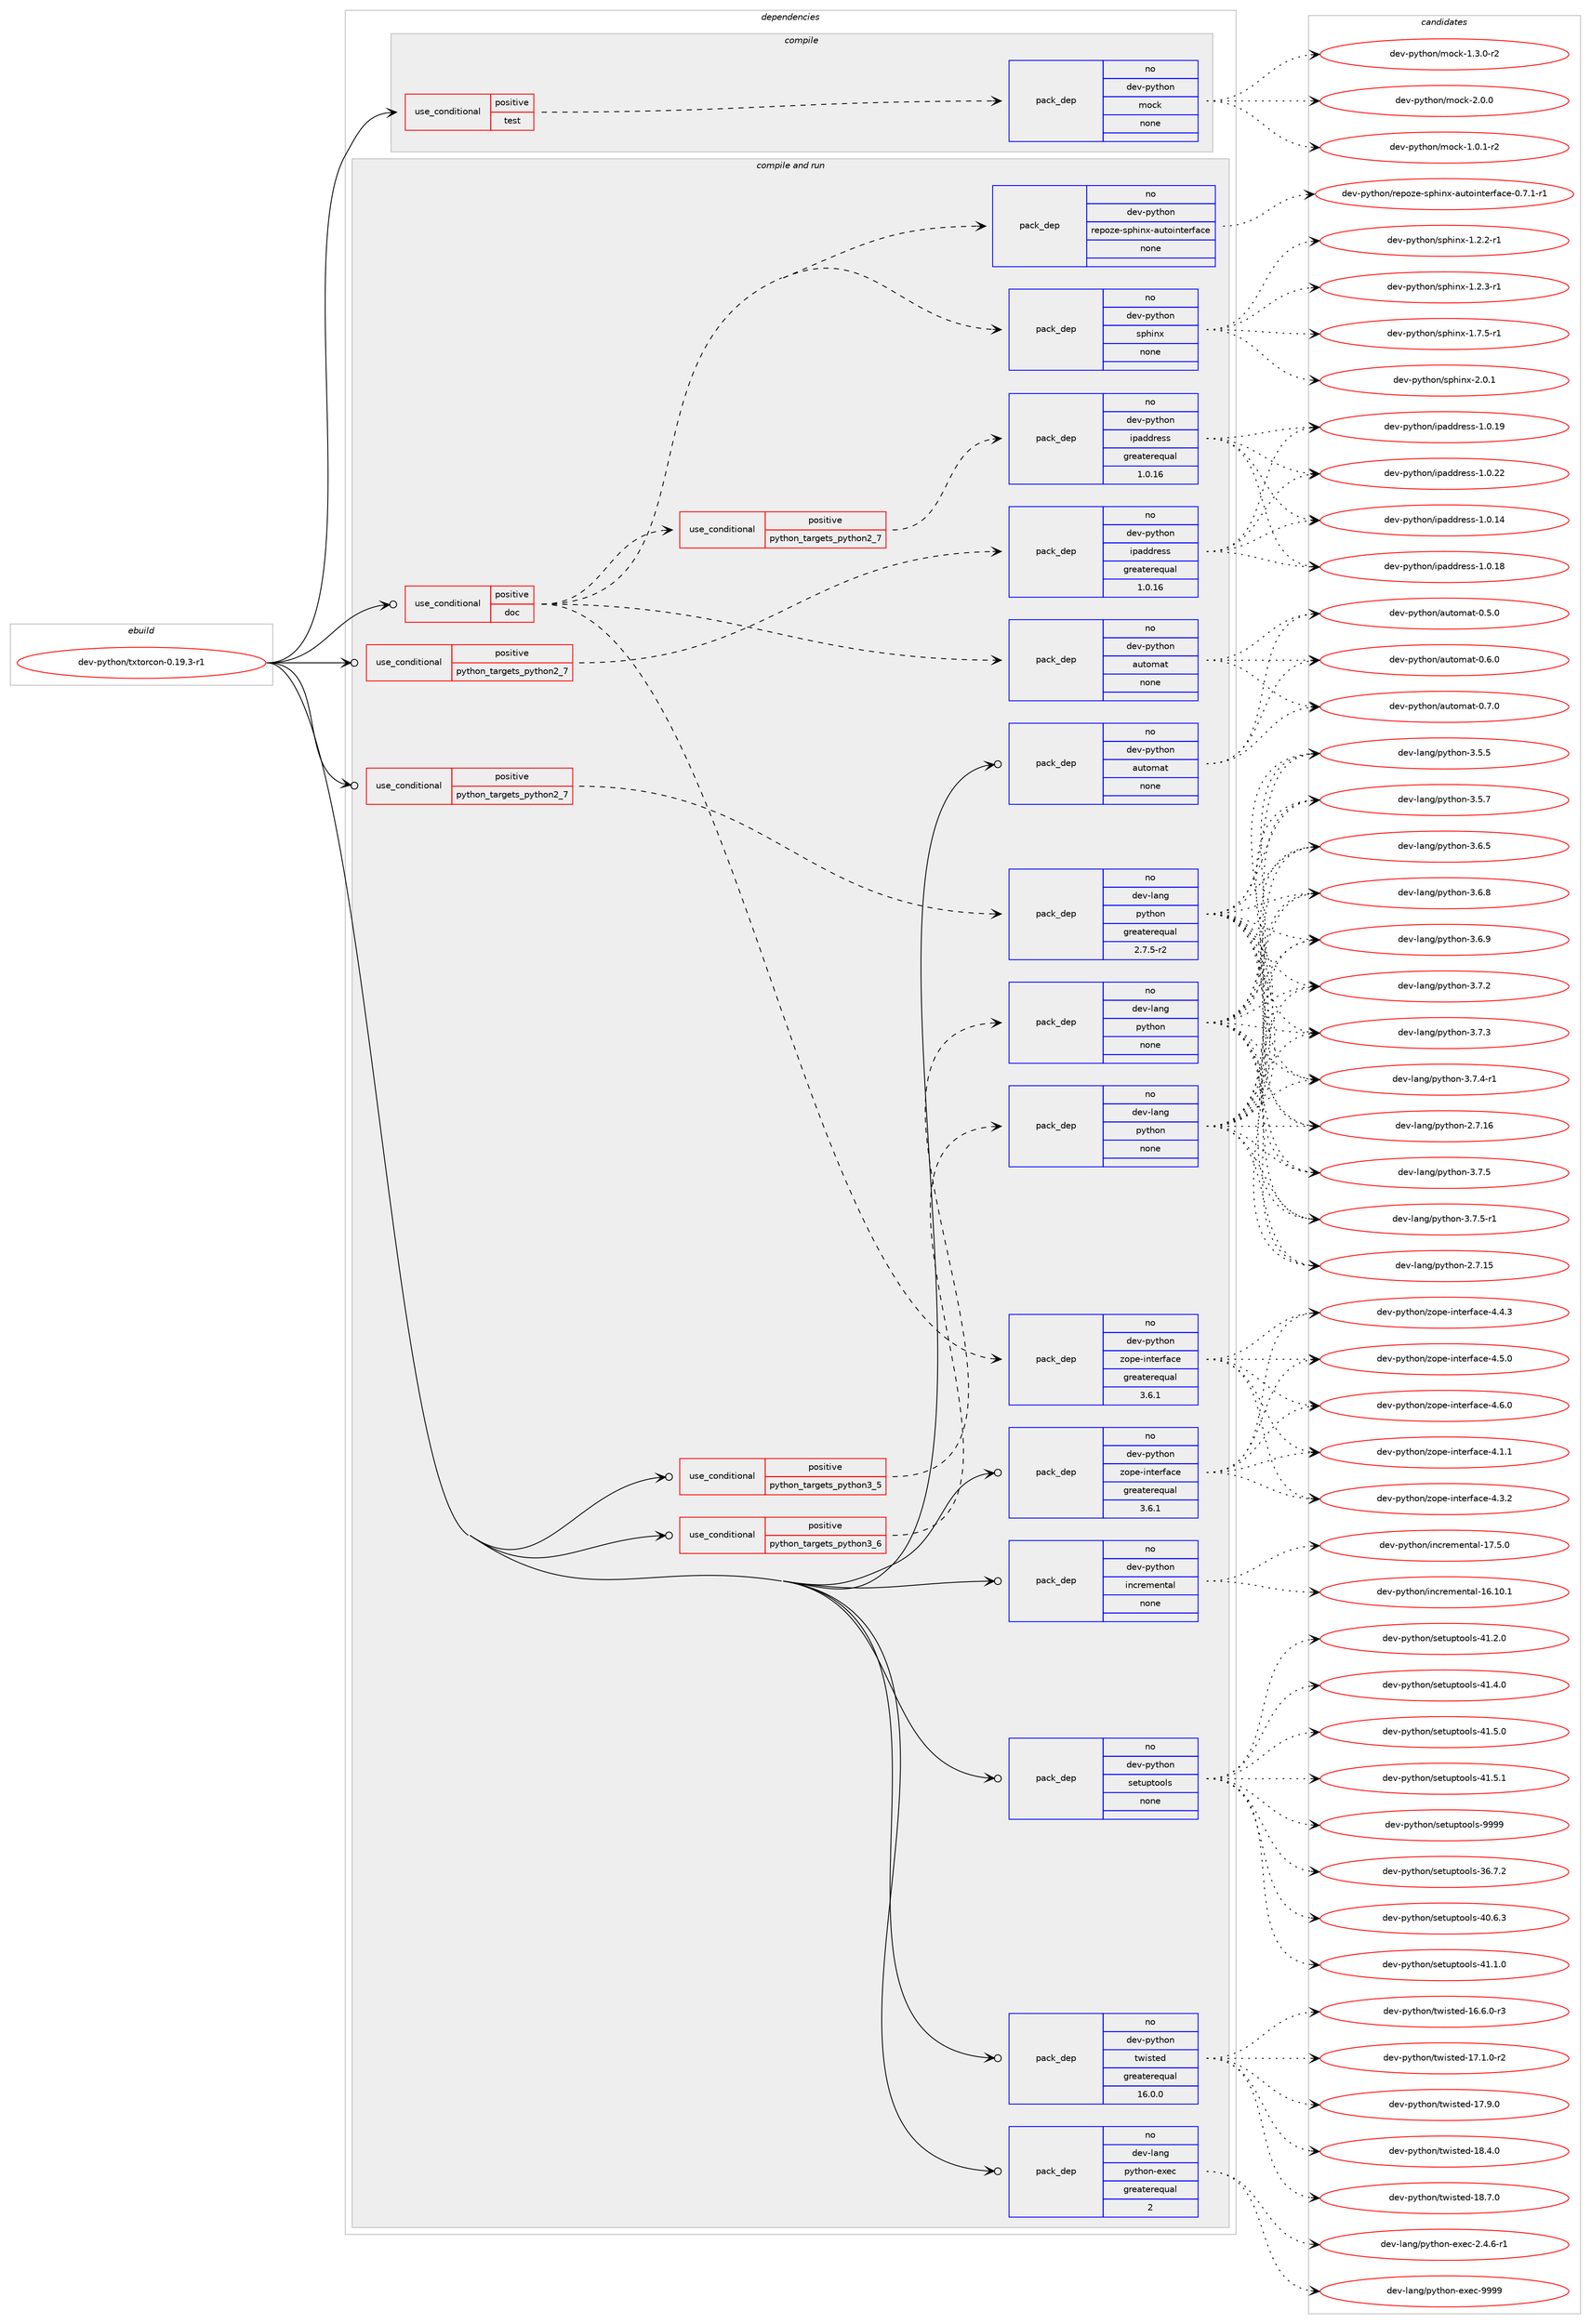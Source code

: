 digraph prolog {

# *************
# Graph options
# *************

newrank=true;
concentrate=true;
compound=true;
graph [rankdir=LR,fontname=Helvetica,fontsize=10,ranksep=1.5];#, ranksep=2.5, nodesep=0.2];
edge  [arrowhead=vee];
node  [fontname=Helvetica,fontsize=10];

# **********
# The ebuild
# **********

subgraph cluster_leftcol {
color=gray;
rank=same;
label=<<i>ebuild</i>>;
id [label="dev-python/txtorcon-0.19.3-r1", color=red, width=4, href="../dev-python/txtorcon-0.19.3-r1.svg"];
}

# ****************
# The dependencies
# ****************

subgraph cluster_midcol {
color=gray;
label=<<i>dependencies</i>>;
subgraph cluster_compile {
fillcolor="#eeeeee";
style=filled;
label=<<i>compile</i>>;
subgraph cond150850 {
dependency642088 [label=<<TABLE BORDER="0" CELLBORDER="1" CELLSPACING="0" CELLPADDING="4"><TR><TD ROWSPAN="3" CELLPADDING="10">use_conditional</TD></TR><TR><TD>positive</TD></TR><TR><TD>test</TD></TR></TABLE>>, shape=none, color=red];
subgraph pack479350 {
dependency642089 [label=<<TABLE BORDER="0" CELLBORDER="1" CELLSPACING="0" CELLPADDING="4" WIDTH="220"><TR><TD ROWSPAN="6" CELLPADDING="30">pack_dep</TD></TR><TR><TD WIDTH="110">no</TD></TR><TR><TD>dev-python</TD></TR><TR><TD>mock</TD></TR><TR><TD>none</TD></TR><TR><TD></TD></TR></TABLE>>, shape=none, color=blue];
}
dependency642088:e -> dependency642089:w [weight=20,style="dashed",arrowhead="vee"];
}
id:e -> dependency642088:w [weight=20,style="solid",arrowhead="vee"];
}
subgraph cluster_compileandrun {
fillcolor="#eeeeee";
style=filled;
label=<<i>compile and run</i>>;
subgraph cond150851 {
dependency642090 [label=<<TABLE BORDER="0" CELLBORDER="1" CELLSPACING="0" CELLPADDING="4"><TR><TD ROWSPAN="3" CELLPADDING="10">use_conditional</TD></TR><TR><TD>positive</TD></TR><TR><TD>doc</TD></TR></TABLE>>, shape=none, color=red];
subgraph pack479351 {
dependency642091 [label=<<TABLE BORDER="0" CELLBORDER="1" CELLSPACING="0" CELLPADDING="4" WIDTH="220"><TR><TD ROWSPAN="6" CELLPADDING="30">pack_dep</TD></TR><TR><TD WIDTH="110">no</TD></TR><TR><TD>dev-python</TD></TR><TR><TD>automat</TD></TR><TR><TD>none</TD></TR><TR><TD></TD></TR></TABLE>>, shape=none, color=blue];
}
dependency642090:e -> dependency642091:w [weight=20,style="dashed",arrowhead="vee"];
subgraph cond150852 {
dependency642092 [label=<<TABLE BORDER="0" CELLBORDER="1" CELLSPACING="0" CELLPADDING="4"><TR><TD ROWSPAN="3" CELLPADDING="10">use_conditional</TD></TR><TR><TD>positive</TD></TR><TR><TD>python_targets_python2_7</TD></TR></TABLE>>, shape=none, color=red];
subgraph pack479352 {
dependency642093 [label=<<TABLE BORDER="0" CELLBORDER="1" CELLSPACING="0" CELLPADDING="4" WIDTH="220"><TR><TD ROWSPAN="6" CELLPADDING="30">pack_dep</TD></TR><TR><TD WIDTH="110">no</TD></TR><TR><TD>dev-python</TD></TR><TR><TD>ipaddress</TD></TR><TR><TD>greaterequal</TD></TR><TR><TD>1.0.16</TD></TR></TABLE>>, shape=none, color=blue];
}
dependency642092:e -> dependency642093:w [weight=20,style="dashed",arrowhead="vee"];
}
dependency642090:e -> dependency642092:w [weight=20,style="dashed",arrowhead="vee"];
subgraph pack479353 {
dependency642094 [label=<<TABLE BORDER="0" CELLBORDER="1" CELLSPACING="0" CELLPADDING="4" WIDTH="220"><TR><TD ROWSPAN="6" CELLPADDING="30">pack_dep</TD></TR><TR><TD WIDTH="110">no</TD></TR><TR><TD>dev-python</TD></TR><TR><TD>sphinx</TD></TR><TR><TD>none</TD></TR><TR><TD></TD></TR></TABLE>>, shape=none, color=blue];
}
dependency642090:e -> dependency642094:w [weight=20,style="dashed",arrowhead="vee"];
subgraph pack479354 {
dependency642095 [label=<<TABLE BORDER="0" CELLBORDER="1" CELLSPACING="0" CELLPADDING="4" WIDTH="220"><TR><TD ROWSPAN="6" CELLPADDING="30">pack_dep</TD></TR><TR><TD WIDTH="110">no</TD></TR><TR><TD>dev-python</TD></TR><TR><TD>repoze-sphinx-autointerface</TD></TR><TR><TD>none</TD></TR><TR><TD></TD></TR></TABLE>>, shape=none, color=blue];
}
dependency642090:e -> dependency642095:w [weight=20,style="dashed",arrowhead="vee"];
subgraph pack479355 {
dependency642096 [label=<<TABLE BORDER="0" CELLBORDER="1" CELLSPACING="0" CELLPADDING="4" WIDTH="220"><TR><TD ROWSPAN="6" CELLPADDING="30">pack_dep</TD></TR><TR><TD WIDTH="110">no</TD></TR><TR><TD>dev-python</TD></TR><TR><TD>zope-interface</TD></TR><TR><TD>greaterequal</TD></TR><TR><TD>3.6.1</TD></TR></TABLE>>, shape=none, color=blue];
}
dependency642090:e -> dependency642096:w [weight=20,style="dashed",arrowhead="vee"];
}
id:e -> dependency642090:w [weight=20,style="solid",arrowhead="odotvee"];
subgraph cond150853 {
dependency642097 [label=<<TABLE BORDER="0" CELLBORDER="1" CELLSPACING="0" CELLPADDING="4"><TR><TD ROWSPAN="3" CELLPADDING="10">use_conditional</TD></TR><TR><TD>positive</TD></TR><TR><TD>python_targets_python2_7</TD></TR></TABLE>>, shape=none, color=red];
subgraph pack479356 {
dependency642098 [label=<<TABLE BORDER="0" CELLBORDER="1" CELLSPACING="0" CELLPADDING="4" WIDTH="220"><TR><TD ROWSPAN="6" CELLPADDING="30">pack_dep</TD></TR><TR><TD WIDTH="110">no</TD></TR><TR><TD>dev-lang</TD></TR><TR><TD>python</TD></TR><TR><TD>greaterequal</TD></TR><TR><TD>2.7.5-r2</TD></TR></TABLE>>, shape=none, color=blue];
}
dependency642097:e -> dependency642098:w [weight=20,style="dashed",arrowhead="vee"];
}
id:e -> dependency642097:w [weight=20,style="solid",arrowhead="odotvee"];
subgraph cond150854 {
dependency642099 [label=<<TABLE BORDER="0" CELLBORDER="1" CELLSPACING="0" CELLPADDING="4"><TR><TD ROWSPAN="3" CELLPADDING="10">use_conditional</TD></TR><TR><TD>positive</TD></TR><TR><TD>python_targets_python2_7</TD></TR></TABLE>>, shape=none, color=red];
subgraph pack479357 {
dependency642100 [label=<<TABLE BORDER="0" CELLBORDER="1" CELLSPACING="0" CELLPADDING="4" WIDTH="220"><TR><TD ROWSPAN="6" CELLPADDING="30">pack_dep</TD></TR><TR><TD WIDTH="110">no</TD></TR><TR><TD>dev-python</TD></TR><TR><TD>ipaddress</TD></TR><TR><TD>greaterequal</TD></TR><TR><TD>1.0.16</TD></TR></TABLE>>, shape=none, color=blue];
}
dependency642099:e -> dependency642100:w [weight=20,style="dashed",arrowhead="vee"];
}
id:e -> dependency642099:w [weight=20,style="solid",arrowhead="odotvee"];
subgraph cond150855 {
dependency642101 [label=<<TABLE BORDER="0" CELLBORDER="1" CELLSPACING="0" CELLPADDING="4"><TR><TD ROWSPAN="3" CELLPADDING="10">use_conditional</TD></TR><TR><TD>positive</TD></TR><TR><TD>python_targets_python3_5</TD></TR></TABLE>>, shape=none, color=red];
subgraph pack479358 {
dependency642102 [label=<<TABLE BORDER="0" CELLBORDER="1" CELLSPACING="0" CELLPADDING="4" WIDTH="220"><TR><TD ROWSPAN="6" CELLPADDING="30">pack_dep</TD></TR><TR><TD WIDTH="110">no</TD></TR><TR><TD>dev-lang</TD></TR><TR><TD>python</TD></TR><TR><TD>none</TD></TR><TR><TD></TD></TR></TABLE>>, shape=none, color=blue];
}
dependency642101:e -> dependency642102:w [weight=20,style="dashed",arrowhead="vee"];
}
id:e -> dependency642101:w [weight=20,style="solid",arrowhead="odotvee"];
subgraph cond150856 {
dependency642103 [label=<<TABLE BORDER="0" CELLBORDER="1" CELLSPACING="0" CELLPADDING="4"><TR><TD ROWSPAN="3" CELLPADDING="10">use_conditional</TD></TR><TR><TD>positive</TD></TR><TR><TD>python_targets_python3_6</TD></TR></TABLE>>, shape=none, color=red];
subgraph pack479359 {
dependency642104 [label=<<TABLE BORDER="0" CELLBORDER="1" CELLSPACING="0" CELLPADDING="4" WIDTH="220"><TR><TD ROWSPAN="6" CELLPADDING="30">pack_dep</TD></TR><TR><TD WIDTH="110">no</TD></TR><TR><TD>dev-lang</TD></TR><TR><TD>python</TD></TR><TR><TD>none</TD></TR><TR><TD></TD></TR></TABLE>>, shape=none, color=blue];
}
dependency642103:e -> dependency642104:w [weight=20,style="dashed",arrowhead="vee"];
}
id:e -> dependency642103:w [weight=20,style="solid",arrowhead="odotvee"];
subgraph pack479360 {
dependency642105 [label=<<TABLE BORDER="0" CELLBORDER="1" CELLSPACING="0" CELLPADDING="4" WIDTH="220"><TR><TD ROWSPAN="6" CELLPADDING="30">pack_dep</TD></TR><TR><TD WIDTH="110">no</TD></TR><TR><TD>dev-lang</TD></TR><TR><TD>python-exec</TD></TR><TR><TD>greaterequal</TD></TR><TR><TD>2</TD></TR></TABLE>>, shape=none, color=blue];
}
id:e -> dependency642105:w [weight=20,style="solid",arrowhead="odotvee"];
subgraph pack479361 {
dependency642106 [label=<<TABLE BORDER="0" CELLBORDER="1" CELLSPACING="0" CELLPADDING="4" WIDTH="220"><TR><TD ROWSPAN="6" CELLPADDING="30">pack_dep</TD></TR><TR><TD WIDTH="110">no</TD></TR><TR><TD>dev-python</TD></TR><TR><TD>automat</TD></TR><TR><TD>none</TD></TR><TR><TD></TD></TR></TABLE>>, shape=none, color=blue];
}
id:e -> dependency642106:w [weight=20,style="solid",arrowhead="odotvee"];
subgraph pack479362 {
dependency642107 [label=<<TABLE BORDER="0" CELLBORDER="1" CELLSPACING="0" CELLPADDING="4" WIDTH="220"><TR><TD ROWSPAN="6" CELLPADDING="30">pack_dep</TD></TR><TR><TD WIDTH="110">no</TD></TR><TR><TD>dev-python</TD></TR><TR><TD>incremental</TD></TR><TR><TD>none</TD></TR><TR><TD></TD></TR></TABLE>>, shape=none, color=blue];
}
id:e -> dependency642107:w [weight=20,style="solid",arrowhead="odotvee"];
subgraph pack479363 {
dependency642108 [label=<<TABLE BORDER="0" CELLBORDER="1" CELLSPACING="0" CELLPADDING="4" WIDTH="220"><TR><TD ROWSPAN="6" CELLPADDING="30">pack_dep</TD></TR><TR><TD WIDTH="110">no</TD></TR><TR><TD>dev-python</TD></TR><TR><TD>setuptools</TD></TR><TR><TD>none</TD></TR><TR><TD></TD></TR></TABLE>>, shape=none, color=blue];
}
id:e -> dependency642108:w [weight=20,style="solid",arrowhead="odotvee"];
subgraph pack479364 {
dependency642109 [label=<<TABLE BORDER="0" CELLBORDER="1" CELLSPACING="0" CELLPADDING="4" WIDTH="220"><TR><TD ROWSPAN="6" CELLPADDING="30">pack_dep</TD></TR><TR><TD WIDTH="110">no</TD></TR><TR><TD>dev-python</TD></TR><TR><TD>twisted</TD></TR><TR><TD>greaterequal</TD></TR><TR><TD>16.0.0</TD></TR></TABLE>>, shape=none, color=blue];
}
id:e -> dependency642109:w [weight=20,style="solid",arrowhead="odotvee"];
subgraph pack479365 {
dependency642110 [label=<<TABLE BORDER="0" CELLBORDER="1" CELLSPACING="0" CELLPADDING="4" WIDTH="220"><TR><TD ROWSPAN="6" CELLPADDING="30">pack_dep</TD></TR><TR><TD WIDTH="110">no</TD></TR><TR><TD>dev-python</TD></TR><TR><TD>zope-interface</TD></TR><TR><TD>greaterequal</TD></TR><TR><TD>3.6.1</TD></TR></TABLE>>, shape=none, color=blue];
}
id:e -> dependency642110:w [weight=20,style="solid",arrowhead="odotvee"];
}
subgraph cluster_run {
fillcolor="#eeeeee";
style=filled;
label=<<i>run</i>>;
}
}

# **************
# The candidates
# **************

subgraph cluster_choices {
rank=same;
color=gray;
label=<<i>candidates</i>>;

subgraph choice479350 {
color=black;
nodesep=1;
choice1001011184511212111610411111047109111991074549464846494511450 [label="dev-python/mock-1.0.1-r2", color=red, width=4,href="../dev-python/mock-1.0.1-r2.svg"];
choice1001011184511212111610411111047109111991074549465146484511450 [label="dev-python/mock-1.3.0-r2", color=red, width=4,href="../dev-python/mock-1.3.0-r2.svg"];
choice100101118451121211161041111104710911199107455046484648 [label="dev-python/mock-2.0.0", color=red, width=4,href="../dev-python/mock-2.0.0.svg"];
dependency642089:e -> choice1001011184511212111610411111047109111991074549464846494511450:w [style=dotted,weight="100"];
dependency642089:e -> choice1001011184511212111610411111047109111991074549465146484511450:w [style=dotted,weight="100"];
dependency642089:e -> choice100101118451121211161041111104710911199107455046484648:w [style=dotted,weight="100"];
}
subgraph choice479351 {
color=black;
nodesep=1;
choice10010111845112121116104111110479711711611110997116454846534648 [label="dev-python/automat-0.5.0", color=red, width=4,href="../dev-python/automat-0.5.0.svg"];
choice10010111845112121116104111110479711711611110997116454846544648 [label="dev-python/automat-0.6.0", color=red, width=4,href="../dev-python/automat-0.6.0.svg"];
choice10010111845112121116104111110479711711611110997116454846554648 [label="dev-python/automat-0.7.0", color=red, width=4,href="../dev-python/automat-0.7.0.svg"];
dependency642091:e -> choice10010111845112121116104111110479711711611110997116454846534648:w [style=dotted,weight="100"];
dependency642091:e -> choice10010111845112121116104111110479711711611110997116454846544648:w [style=dotted,weight="100"];
dependency642091:e -> choice10010111845112121116104111110479711711611110997116454846554648:w [style=dotted,weight="100"];
}
subgraph choice479352 {
color=black;
nodesep=1;
choice10010111845112121116104111110471051129710010011410111511545494648464952 [label="dev-python/ipaddress-1.0.14", color=red, width=4,href="../dev-python/ipaddress-1.0.14.svg"];
choice10010111845112121116104111110471051129710010011410111511545494648464956 [label="dev-python/ipaddress-1.0.18", color=red, width=4,href="../dev-python/ipaddress-1.0.18.svg"];
choice10010111845112121116104111110471051129710010011410111511545494648464957 [label="dev-python/ipaddress-1.0.19", color=red, width=4,href="../dev-python/ipaddress-1.0.19.svg"];
choice10010111845112121116104111110471051129710010011410111511545494648465050 [label="dev-python/ipaddress-1.0.22", color=red, width=4,href="../dev-python/ipaddress-1.0.22.svg"];
dependency642093:e -> choice10010111845112121116104111110471051129710010011410111511545494648464952:w [style=dotted,weight="100"];
dependency642093:e -> choice10010111845112121116104111110471051129710010011410111511545494648464956:w [style=dotted,weight="100"];
dependency642093:e -> choice10010111845112121116104111110471051129710010011410111511545494648464957:w [style=dotted,weight="100"];
dependency642093:e -> choice10010111845112121116104111110471051129710010011410111511545494648465050:w [style=dotted,weight="100"];
}
subgraph choice479353 {
color=black;
nodesep=1;
choice10010111845112121116104111110471151121041051101204549465046504511449 [label="dev-python/sphinx-1.2.2-r1", color=red, width=4,href="../dev-python/sphinx-1.2.2-r1.svg"];
choice10010111845112121116104111110471151121041051101204549465046514511449 [label="dev-python/sphinx-1.2.3-r1", color=red, width=4,href="../dev-python/sphinx-1.2.3-r1.svg"];
choice10010111845112121116104111110471151121041051101204549465546534511449 [label="dev-python/sphinx-1.7.5-r1", color=red, width=4,href="../dev-python/sphinx-1.7.5-r1.svg"];
choice1001011184511212111610411111047115112104105110120455046484649 [label="dev-python/sphinx-2.0.1", color=red, width=4,href="../dev-python/sphinx-2.0.1.svg"];
dependency642094:e -> choice10010111845112121116104111110471151121041051101204549465046504511449:w [style=dotted,weight="100"];
dependency642094:e -> choice10010111845112121116104111110471151121041051101204549465046514511449:w [style=dotted,weight="100"];
dependency642094:e -> choice10010111845112121116104111110471151121041051101204549465546534511449:w [style=dotted,weight="100"];
dependency642094:e -> choice1001011184511212111610411111047115112104105110120455046484649:w [style=dotted,weight="100"];
}
subgraph choice479354 {
color=black;
nodesep=1;
choice100101118451121211161041111104711410111211112210145115112104105110120459711711611110511011610111410297991014548465546494511449 [label="dev-python/repoze-sphinx-autointerface-0.7.1-r1", color=red, width=4,href="../dev-python/repoze-sphinx-autointerface-0.7.1-r1.svg"];
dependency642095:e -> choice100101118451121211161041111104711410111211112210145115112104105110120459711711611110511011610111410297991014548465546494511449:w [style=dotted,weight="100"];
}
subgraph choice479355 {
color=black;
nodesep=1;
choice1001011184511212111610411111047122111112101451051101161011141029799101455246494649 [label="dev-python/zope-interface-4.1.1", color=red, width=4,href="../dev-python/zope-interface-4.1.1.svg"];
choice1001011184511212111610411111047122111112101451051101161011141029799101455246514650 [label="dev-python/zope-interface-4.3.2", color=red, width=4,href="../dev-python/zope-interface-4.3.2.svg"];
choice1001011184511212111610411111047122111112101451051101161011141029799101455246524651 [label="dev-python/zope-interface-4.4.3", color=red, width=4,href="../dev-python/zope-interface-4.4.3.svg"];
choice1001011184511212111610411111047122111112101451051101161011141029799101455246534648 [label="dev-python/zope-interface-4.5.0", color=red, width=4,href="../dev-python/zope-interface-4.5.0.svg"];
choice1001011184511212111610411111047122111112101451051101161011141029799101455246544648 [label="dev-python/zope-interface-4.6.0", color=red, width=4,href="../dev-python/zope-interface-4.6.0.svg"];
dependency642096:e -> choice1001011184511212111610411111047122111112101451051101161011141029799101455246494649:w [style=dotted,weight="100"];
dependency642096:e -> choice1001011184511212111610411111047122111112101451051101161011141029799101455246514650:w [style=dotted,weight="100"];
dependency642096:e -> choice1001011184511212111610411111047122111112101451051101161011141029799101455246524651:w [style=dotted,weight="100"];
dependency642096:e -> choice1001011184511212111610411111047122111112101451051101161011141029799101455246534648:w [style=dotted,weight="100"];
dependency642096:e -> choice1001011184511212111610411111047122111112101451051101161011141029799101455246544648:w [style=dotted,weight="100"];
}
subgraph choice479356 {
color=black;
nodesep=1;
choice10010111845108971101034711212111610411111045504655464953 [label="dev-lang/python-2.7.15", color=red, width=4,href="../dev-lang/python-2.7.15.svg"];
choice10010111845108971101034711212111610411111045504655464954 [label="dev-lang/python-2.7.16", color=red, width=4,href="../dev-lang/python-2.7.16.svg"];
choice100101118451089711010347112121116104111110455146534653 [label="dev-lang/python-3.5.5", color=red, width=4,href="../dev-lang/python-3.5.5.svg"];
choice100101118451089711010347112121116104111110455146534655 [label="dev-lang/python-3.5.7", color=red, width=4,href="../dev-lang/python-3.5.7.svg"];
choice100101118451089711010347112121116104111110455146544653 [label="dev-lang/python-3.6.5", color=red, width=4,href="../dev-lang/python-3.6.5.svg"];
choice100101118451089711010347112121116104111110455146544656 [label="dev-lang/python-3.6.8", color=red, width=4,href="../dev-lang/python-3.6.8.svg"];
choice100101118451089711010347112121116104111110455146544657 [label="dev-lang/python-3.6.9", color=red, width=4,href="../dev-lang/python-3.6.9.svg"];
choice100101118451089711010347112121116104111110455146554650 [label="dev-lang/python-3.7.2", color=red, width=4,href="../dev-lang/python-3.7.2.svg"];
choice100101118451089711010347112121116104111110455146554651 [label="dev-lang/python-3.7.3", color=red, width=4,href="../dev-lang/python-3.7.3.svg"];
choice1001011184510897110103471121211161041111104551465546524511449 [label="dev-lang/python-3.7.4-r1", color=red, width=4,href="../dev-lang/python-3.7.4-r1.svg"];
choice100101118451089711010347112121116104111110455146554653 [label="dev-lang/python-3.7.5", color=red, width=4,href="../dev-lang/python-3.7.5.svg"];
choice1001011184510897110103471121211161041111104551465546534511449 [label="dev-lang/python-3.7.5-r1", color=red, width=4,href="../dev-lang/python-3.7.5-r1.svg"];
dependency642098:e -> choice10010111845108971101034711212111610411111045504655464953:w [style=dotted,weight="100"];
dependency642098:e -> choice10010111845108971101034711212111610411111045504655464954:w [style=dotted,weight="100"];
dependency642098:e -> choice100101118451089711010347112121116104111110455146534653:w [style=dotted,weight="100"];
dependency642098:e -> choice100101118451089711010347112121116104111110455146534655:w [style=dotted,weight="100"];
dependency642098:e -> choice100101118451089711010347112121116104111110455146544653:w [style=dotted,weight="100"];
dependency642098:e -> choice100101118451089711010347112121116104111110455146544656:w [style=dotted,weight="100"];
dependency642098:e -> choice100101118451089711010347112121116104111110455146544657:w [style=dotted,weight="100"];
dependency642098:e -> choice100101118451089711010347112121116104111110455146554650:w [style=dotted,weight="100"];
dependency642098:e -> choice100101118451089711010347112121116104111110455146554651:w [style=dotted,weight="100"];
dependency642098:e -> choice1001011184510897110103471121211161041111104551465546524511449:w [style=dotted,weight="100"];
dependency642098:e -> choice100101118451089711010347112121116104111110455146554653:w [style=dotted,weight="100"];
dependency642098:e -> choice1001011184510897110103471121211161041111104551465546534511449:w [style=dotted,weight="100"];
}
subgraph choice479357 {
color=black;
nodesep=1;
choice10010111845112121116104111110471051129710010011410111511545494648464952 [label="dev-python/ipaddress-1.0.14", color=red, width=4,href="../dev-python/ipaddress-1.0.14.svg"];
choice10010111845112121116104111110471051129710010011410111511545494648464956 [label="dev-python/ipaddress-1.0.18", color=red, width=4,href="../dev-python/ipaddress-1.0.18.svg"];
choice10010111845112121116104111110471051129710010011410111511545494648464957 [label="dev-python/ipaddress-1.0.19", color=red, width=4,href="../dev-python/ipaddress-1.0.19.svg"];
choice10010111845112121116104111110471051129710010011410111511545494648465050 [label="dev-python/ipaddress-1.0.22", color=red, width=4,href="../dev-python/ipaddress-1.0.22.svg"];
dependency642100:e -> choice10010111845112121116104111110471051129710010011410111511545494648464952:w [style=dotted,weight="100"];
dependency642100:e -> choice10010111845112121116104111110471051129710010011410111511545494648464956:w [style=dotted,weight="100"];
dependency642100:e -> choice10010111845112121116104111110471051129710010011410111511545494648464957:w [style=dotted,weight="100"];
dependency642100:e -> choice10010111845112121116104111110471051129710010011410111511545494648465050:w [style=dotted,weight="100"];
}
subgraph choice479358 {
color=black;
nodesep=1;
choice10010111845108971101034711212111610411111045504655464953 [label="dev-lang/python-2.7.15", color=red, width=4,href="../dev-lang/python-2.7.15.svg"];
choice10010111845108971101034711212111610411111045504655464954 [label="dev-lang/python-2.7.16", color=red, width=4,href="../dev-lang/python-2.7.16.svg"];
choice100101118451089711010347112121116104111110455146534653 [label="dev-lang/python-3.5.5", color=red, width=4,href="../dev-lang/python-3.5.5.svg"];
choice100101118451089711010347112121116104111110455146534655 [label="dev-lang/python-3.5.7", color=red, width=4,href="../dev-lang/python-3.5.7.svg"];
choice100101118451089711010347112121116104111110455146544653 [label="dev-lang/python-3.6.5", color=red, width=4,href="../dev-lang/python-3.6.5.svg"];
choice100101118451089711010347112121116104111110455146544656 [label="dev-lang/python-3.6.8", color=red, width=4,href="../dev-lang/python-3.6.8.svg"];
choice100101118451089711010347112121116104111110455146544657 [label="dev-lang/python-3.6.9", color=red, width=4,href="../dev-lang/python-3.6.9.svg"];
choice100101118451089711010347112121116104111110455146554650 [label="dev-lang/python-3.7.2", color=red, width=4,href="../dev-lang/python-3.7.2.svg"];
choice100101118451089711010347112121116104111110455146554651 [label="dev-lang/python-3.7.3", color=red, width=4,href="../dev-lang/python-3.7.3.svg"];
choice1001011184510897110103471121211161041111104551465546524511449 [label="dev-lang/python-3.7.4-r1", color=red, width=4,href="../dev-lang/python-3.7.4-r1.svg"];
choice100101118451089711010347112121116104111110455146554653 [label="dev-lang/python-3.7.5", color=red, width=4,href="../dev-lang/python-3.7.5.svg"];
choice1001011184510897110103471121211161041111104551465546534511449 [label="dev-lang/python-3.7.5-r1", color=red, width=4,href="../dev-lang/python-3.7.5-r1.svg"];
dependency642102:e -> choice10010111845108971101034711212111610411111045504655464953:w [style=dotted,weight="100"];
dependency642102:e -> choice10010111845108971101034711212111610411111045504655464954:w [style=dotted,weight="100"];
dependency642102:e -> choice100101118451089711010347112121116104111110455146534653:w [style=dotted,weight="100"];
dependency642102:e -> choice100101118451089711010347112121116104111110455146534655:w [style=dotted,weight="100"];
dependency642102:e -> choice100101118451089711010347112121116104111110455146544653:w [style=dotted,weight="100"];
dependency642102:e -> choice100101118451089711010347112121116104111110455146544656:w [style=dotted,weight="100"];
dependency642102:e -> choice100101118451089711010347112121116104111110455146544657:w [style=dotted,weight="100"];
dependency642102:e -> choice100101118451089711010347112121116104111110455146554650:w [style=dotted,weight="100"];
dependency642102:e -> choice100101118451089711010347112121116104111110455146554651:w [style=dotted,weight="100"];
dependency642102:e -> choice1001011184510897110103471121211161041111104551465546524511449:w [style=dotted,weight="100"];
dependency642102:e -> choice100101118451089711010347112121116104111110455146554653:w [style=dotted,weight="100"];
dependency642102:e -> choice1001011184510897110103471121211161041111104551465546534511449:w [style=dotted,weight="100"];
}
subgraph choice479359 {
color=black;
nodesep=1;
choice10010111845108971101034711212111610411111045504655464953 [label="dev-lang/python-2.7.15", color=red, width=4,href="../dev-lang/python-2.7.15.svg"];
choice10010111845108971101034711212111610411111045504655464954 [label="dev-lang/python-2.7.16", color=red, width=4,href="../dev-lang/python-2.7.16.svg"];
choice100101118451089711010347112121116104111110455146534653 [label="dev-lang/python-3.5.5", color=red, width=4,href="../dev-lang/python-3.5.5.svg"];
choice100101118451089711010347112121116104111110455146534655 [label="dev-lang/python-3.5.7", color=red, width=4,href="../dev-lang/python-3.5.7.svg"];
choice100101118451089711010347112121116104111110455146544653 [label="dev-lang/python-3.6.5", color=red, width=4,href="../dev-lang/python-3.6.5.svg"];
choice100101118451089711010347112121116104111110455146544656 [label="dev-lang/python-3.6.8", color=red, width=4,href="../dev-lang/python-3.6.8.svg"];
choice100101118451089711010347112121116104111110455146544657 [label="dev-lang/python-3.6.9", color=red, width=4,href="../dev-lang/python-3.6.9.svg"];
choice100101118451089711010347112121116104111110455146554650 [label="dev-lang/python-3.7.2", color=red, width=4,href="../dev-lang/python-3.7.2.svg"];
choice100101118451089711010347112121116104111110455146554651 [label="dev-lang/python-3.7.3", color=red, width=4,href="../dev-lang/python-3.7.3.svg"];
choice1001011184510897110103471121211161041111104551465546524511449 [label="dev-lang/python-3.7.4-r1", color=red, width=4,href="../dev-lang/python-3.7.4-r1.svg"];
choice100101118451089711010347112121116104111110455146554653 [label="dev-lang/python-3.7.5", color=red, width=4,href="../dev-lang/python-3.7.5.svg"];
choice1001011184510897110103471121211161041111104551465546534511449 [label="dev-lang/python-3.7.5-r1", color=red, width=4,href="../dev-lang/python-3.7.5-r1.svg"];
dependency642104:e -> choice10010111845108971101034711212111610411111045504655464953:w [style=dotted,weight="100"];
dependency642104:e -> choice10010111845108971101034711212111610411111045504655464954:w [style=dotted,weight="100"];
dependency642104:e -> choice100101118451089711010347112121116104111110455146534653:w [style=dotted,weight="100"];
dependency642104:e -> choice100101118451089711010347112121116104111110455146534655:w [style=dotted,weight="100"];
dependency642104:e -> choice100101118451089711010347112121116104111110455146544653:w [style=dotted,weight="100"];
dependency642104:e -> choice100101118451089711010347112121116104111110455146544656:w [style=dotted,weight="100"];
dependency642104:e -> choice100101118451089711010347112121116104111110455146544657:w [style=dotted,weight="100"];
dependency642104:e -> choice100101118451089711010347112121116104111110455146554650:w [style=dotted,weight="100"];
dependency642104:e -> choice100101118451089711010347112121116104111110455146554651:w [style=dotted,weight="100"];
dependency642104:e -> choice1001011184510897110103471121211161041111104551465546524511449:w [style=dotted,weight="100"];
dependency642104:e -> choice100101118451089711010347112121116104111110455146554653:w [style=dotted,weight="100"];
dependency642104:e -> choice1001011184510897110103471121211161041111104551465546534511449:w [style=dotted,weight="100"];
}
subgraph choice479360 {
color=black;
nodesep=1;
choice10010111845108971101034711212111610411111045101120101994550465246544511449 [label="dev-lang/python-exec-2.4.6-r1", color=red, width=4,href="../dev-lang/python-exec-2.4.6-r1.svg"];
choice10010111845108971101034711212111610411111045101120101994557575757 [label="dev-lang/python-exec-9999", color=red, width=4,href="../dev-lang/python-exec-9999.svg"];
dependency642105:e -> choice10010111845108971101034711212111610411111045101120101994550465246544511449:w [style=dotted,weight="100"];
dependency642105:e -> choice10010111845108971101034711212111610411111045101120101994557575757:w [style=dotted,weight="100"];
}
subgraph choice479361 {
color=black;
nodesep=1;
choice10010111845112121116104111110479711711611110997116454846534648 [label="dev-python/automat-0.5.0", color=red, width=4,href="../dev-python/automat-0.5.0.svg"];
choice10010111845112121116104111110479711711611110997116454846544648 [label="dev-python/automat-0.6.0", color=red, width=4,href="../dev-python/automat-0.6.0.svg"];
choice10010111845112121116104111110479711711611110997116454846554648 [label="dev-python/automat-0.7.0", color=red, width=4,href="../dev-python/automat-0.7.0.svg"];
dependency642106:e -> choice10010111845112121116104111110479711711611110997116454846534648:w [style=dotted,weight="100"];
dependency642106:e -> choice10010111845112121116104111110479711711611110997116454846544648:w [style=dotted,weight="100"];
dependency642106:e -> choice10010111845112121116104111110479711711611110997116454846554648:w [style=dotted,weight="100"];
}
subgraph choice479362 {
color=black;
nodesep=1;
choice100101118451121211161041111104710511099114101109101110116971084549544649484649 [label="dev-python/incremental-16.10.1", color=red, width=4,href="../dev-python/incremental-16.10.1.svg"];
choice1001011184511212111610411111047105110991141011091011101169710845495546534648 [label="dev-python/incremental-17.5.0", color=red, width=4,href="../dev-python/incremental-17.5.0.svg"];
dependency642107:e -> choice100101118451121211161041111104710511099114101109101110116971084549544649484649:w [style=dotted,weight="100"];
dependency642107:e -> choice1001011184511212111610411111047105110991141011091011101169710845495546534648:w [style=dotted,weight="100"];
}
subgraph choice479363 {
color=black;
nodesep=1;
choice100101118451121211161041111104711510111611711211611111110811545515446554650 [label="dev-python/setuptools-36.7.2", color=red, width=4,href="../dev-python/setuptools-36.7.2.svg"];
choice100101118451121211161041111104711510111611711211611111110811545524846544651 [label="dev-python/setuptools-40.6.3", color=red, width=4,href="../dev-python/setuptools-40.6.3.svg"];
choice100101118451121211161041111104711510111611711211611111110811545524946494648 [label="dev-python/setuptools-41.1.0", color=red, width=4,href="../dev-python/setuptools-41.1.0.svg"];
choice100101118451121211161041111104711510111611711211611111110811545524946504648 [label="dev-python/setuptools-41.2.0", color=red, width=4,href="../dev-python/setuptools-41.2.0.svg"];
choice100101118451121211161041111104711510111611711211611111110811545524946524648 [label="dev-python/setuptools-41.4.0", color=red, width=4,href="../dev-python/setuptools-41.4.0.svg"];
choice100101118451121211161041111104711510111611711211611111110811545524946534648 [label="dev-python/setuptools-41.5.0", color=red, width=4,href="../dev-python/setuptools-41.5.0.svg"];
choice100101118451121211161041111104711510111611711211611111110811545524946534649 [label="dev-python/setuptools-41.5.1", color=red, width=4,href="../dev-python/setuptools-41.5.1.svg"];
choice10010111845112121116104111110471151011161171121161111111081154557575757 [label="dev-python/setuptools-9999", color=red, width=4,href="../dev-python/setuptools-9999.svg"];
dependency642108:e -> choice100101118451121211161041111104711510111611711211611111110811545515446554650:w [style=dotted,weight="100"];
dependency642108:e -> choice100101118451121211161041111104711510111611711211611111110811545524846544651:w [style=dotted,weight="100"];
dependency642108:e -> choice100101118451121211161041111104711510111611711211611111110811545524946494648:w [style=dotted,weight="100"];
dependency642108:e -> choice100101118451121211161041111104711510111611711211611111110811545524946504648:w [style=dotted,weight="100"];
dependency642108:e -> choice100101118451121211161041111104711510111611711211611111110811545524946524648:w [style=dotted,weight="100"];
dependency642108:e -> choice100101118451121211161041111104711510111611711211611111110811545524946534648:w [style=dotted,weight="100"];
dependency642108:e -> choice100101118451121211161041111104711510111611711211611111110811545524946534649:w [style=dotted,weight="100"];
dependency642108:e -> choice10010111845112121116104111110471151011161171121161111111081154557575757:w [style=dotted,weight="100"];
}
subgraph choice479364 {
color=black;
nodesep=1;
choice1001011184511212111610411111047116119105115116101100454954465446484511451 [label="dev-python/twisted-16.6.0-r3", color=red, width=4,href="../dev-python/twisted-16.6.0-r3.svg"];
choice1001011184511212111610411111047116119105115116101100454955464946484511450 [label="dev-python/twisted-17.1.0-r2", color=red, width=4,href="../dev-python/twisted-17.1.0-r2.svg"];
choice100101118451121211161041111104711611910511511610110045495546574648 [label="dev-python/twisted-17.9.0", color=red, width=4,href="../dev-python/twisted-17.9.0.svg"];
choice100101118451121211161041111104711611910511511610110045495646524648 [label="dev-python/twisted-18.4.0", color=red, width=4,href="../dev-python/twisted-18.4.0.svg"];
choice100101118451121211161041111104711611910511511610110045495646554648 [label="dev-python/twisted-18.7.0", color=red, width=4,href="../dev-python/twisted-18.7.0.svg"];
dependency642109:e -> choice1001011184511212111610411111047116119105115116101100454954465446484511451:w [style=dotted,weight="100"];
dependency642109:e -> choice1001011184511212111610411111047116119105115116101100454955464946484511450:w [style=dotted,weight="100"];
dependency642109:e -> choice100101118451121211161041111104711611910511511610110045495546574648:w [style=dotted,weight="100"];
dependency642109:e -> choice100101118451121211161041111104711611910511511610110045495646524648:w [style=dotted,weight="100"];
dependency642109:e -> choice100101118451121211161041111104711611910511511610110045495646554648:w [style=dotted,weight="100"];
}
subgraph choice479365 {
color=black;
nodesep=1;
choice1001011184511212111610411111047122111112101451051101161011141029799101455246494649 [label="dev-python/zope-interface-4.1.1", color=red, width=4,href="../dev-python/zope-interface-4.1.1.svg"];
choice1001011184511212111610411111047122111112101451051101161011141029799101455246514650 [label="dev-python/zope-interface-4.3.2", color=red, width=4,href="../dev-python/zope-interface-4.3.2.svg"];
choice1001011184511212111610411111047122111112101451051101161011141029799101455246524651 [label="dev-python/zope-interface-4.4.3", color=red, width=4,href="../dev-python/zope-interface-4.4.3.svg"];
choice1001011184511212111610411111047122111112101451051101161011141029799101455246534648 [label="dev-python/zope-interface-4.5.0", color=red, width=4,href="../dev-python/zope-interface-4.5.0.svg"];
choice1001011184511212111610411111047122111112101451051101161011141029799101455246544648 [label="dev-python/zope-interface-4.6.0", color=red, width=4,href="../dev-python/zope-interface-4.6.0.svg"];
dependency642110:e -> choice1001011184511212111610411111047122111112101451051101161011141029799101455246494649:w [style=dotted,weight="100"];
dependency642110:e -> choice1001011184511212111610411111047122111112101451051101161011141029799101455246514650:w [style=dotted,weight="100"];
dependency642110:e -> choice1001011184511212111610411111047122111112101451051101161011141029799101455246524651:w [style=dotted,weight="100"];
dependency642110:e -> choice1001011184511212111610411111047122111112101451051101161011141029799101455246534648:w [style=dotted,weight="100"];
dependency642110:e -> choice1001011184511212111610411111047122111112101451051101161011141029799101455246544648:w [style=dotted,weight="100"];
}
}

}
